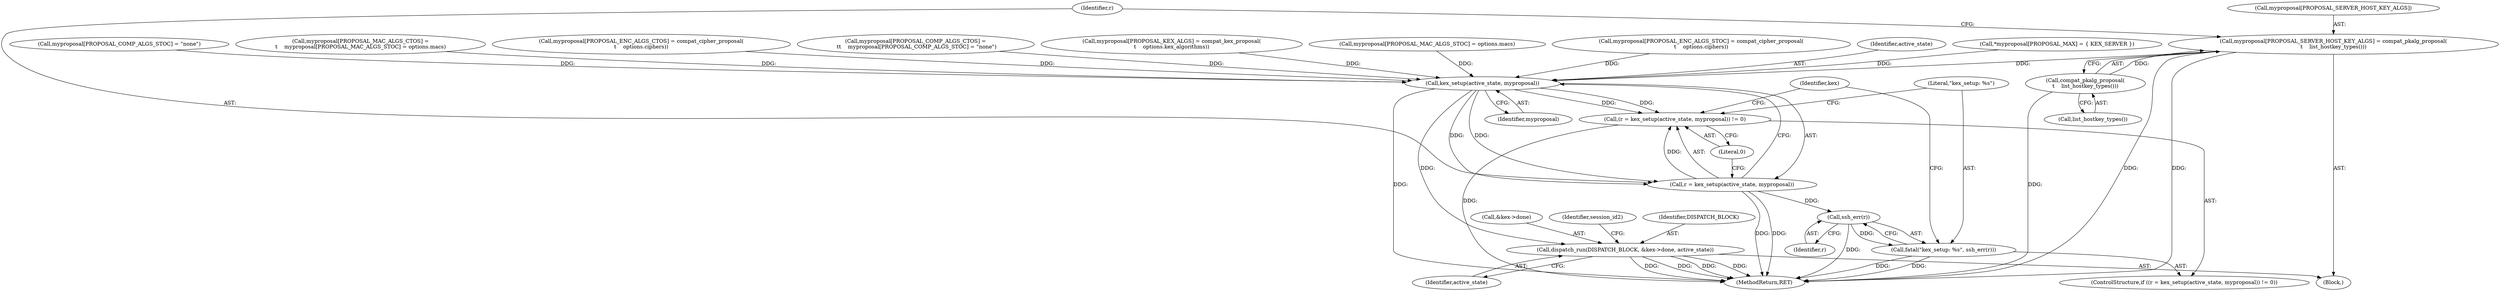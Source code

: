 digraph "0_src_3095060f479b86288e31c79ecbc5131a66bcd2f9_10@pointer" {
"1000178" [label="(Call,myproposal[PROPOSAL_SERVER_HOST_KEY_ALGS] = compat_pkalg_proposal(\n\t    list_hostkey_types()))"];
"1000182" [label="(Call,compat_pkalg_proposal(\n\t    list_hostkey_types()))"];
"1000188" [label="(Call,kex_setup(active_state, myproposal))"];
"1000185" [label="(Call,(r = kex_setup(active_state, myproposal)) != 0)"];
"1000186" [label="(Call,r = kex_setup(active_state, myproposal))"];
"1000194" [label="(Call,ssh_err(r))"];
"1000192" [label="(Call,fatal(\"kex_setup: %s\", ssh_err(r)))"];
"1000302" [label="(Call,dispatch_run(DISPATCH_BLOCK, &kex->done, active_state))"];
"1000190" [label="(Identifier,myproposal)"];
"1000194" [label="(Call,ssh_err(r))"];
"1000192" [label="(Call,fatal(\"kex_setup: %s\", ssh_err(r)))"];
"1000156" [label="(Call,myproposal[PROPOSAL_COMP_ALGS_STOC] = \"none\")"];
"1000134" [label="(Call,myproposal[PROPOSAL_MAC_ALGS_CTOS] =\n\t    myproposal[PROPOSAL_MAC_ALGS_STOC] = options.macs)"];
"1000186" [label="(Call,r = kex_setup(active_state, myproposal))"];
"1000118" [label="(Call,myproposal[PROPOSAL_ENC_ALGS_CTOS] = compat_cipher_proposal(\n\t    options.ciphers))"];
"1000184" [label="(ControlStructure,if ((r = kex_setup(active_state, myproposal)) != 0))"];
"1000195" [label="(Identifier,r)"];
"1000152" [label="(Call,myproposal[PROPOSAL_COMP_ALGS_CTOS] =\n \t\t    myproposal[PROPOSAL_COMP_ALGS_STOC] = \"none\")"];
"1000182" [label="(Call,compat_pkalg_proposal(\n\t    list_hostkey_types()))"];
"1000191" [label="(Literal,0)"];
"1000110" [label="(Call,myproposal[PROPOSAL_KEX_ALGS] = compat_kex_proposal(\n\t    options.kex_algorithms))"];
"1000187" [label="(Identifier,r)"];
"1000327" [label="(MethodReturn,RET)"];
"1000138" [label="(Call,myproposal[PROPOSAL_MAC_ALGS_STOC] = options.macs)"];
"1000183" [label="(Call,list_hostkey_types())"];
"1000197" [label="(Identifier,kex)"];
"1000126" [label="(Call,myproposal[PROPOSAL_ENC_ALGS_STOC] = compat_cipher_proposal(\n\t    options.ciphers))"];
"1000178" [label="(Call,myproposal[PROPOSAL_SERVER_HOST_KEY_ALGS] = compat_pkalg_proposal(\n\t    list_hostkey_types()))"];
"1000302" [label="(Call,dispatch_run(DISPATCH_BLOCK, &kex->done, active_state))"];
"1000189" [label="(Identifier,active_state)"];
"1000106" [label="(Call,*myproposal[PROPOSAL_MAX] = { KEX_SERVER })"];
"1000303" [label="(Identifier,DISPATCH_BLOCK)"];
"1000304" [label="(Call,&kex->done)"];
"1000308" [label="(Identifier,active_state)"];
"1000188" [label="(Call,kex_setup(active_state, myproposal))"];
"1000179" [label="(Call,myproposal[PROPOSAL_SERVER_HOST_KEY_ALGS])"];
"1000193" [label="(Literal,\"kex_setup: %s\")"];
"1000104" [label="(Block,)"];
"1000185" [label="(Call,(r = kex_setup(active_state, myproposal)) != 0)"];
"1000310" [label="(Identifier,session_id2)"];
"1000178" -> "1000104"  [label="AST: "];
"1000178" -> "1000182"  [label="CFG: "];
"1000179" -> "1000178"  [label="AST: "];
"1000182" -> "1000178"  [label="AST: "];
"1000187" -> "1000178"  [label="CFG: "];
"1000178" -> "1000327"  [label="DDG: "];
"1000178" -> "1000327"  [label="DDG: "];
"1000182" -> "1000178"  [label="DDG: "];
"1000178" -> "1000188"  [label="DDG: "];
"1000182" -> "1000183"  [label="CFG: "];
"1000183" -> "1000182"  [label="AST: "];
"1000182" -> "1000327"  [label="DDG: "];
"1000188" -> "1000186"  [label="AST: "];
"1000188" -> "1000190"  [label="CFG: "];
"1000189" -> "1000188"  [label="AST: "];
"1000190" -> "1000188"  [label="AST: "];
"1000186" -> "1000188"  [label="CFG: "];
"1000188" -> "1000327"  [label="DDG: "];
"1000188" -> "1000185"  [label="DDG: "];
"1000188" -> "1000185"  [label="DDG: "];
"1000188" -> "1000186"  [label="DDG: "];
"1000188" -> "1000186"  [label="DDG: "];
"1000106" -> "1000188"  [label="DDG: "];
"1000156" -> "1000188"  [label="DDG: "];
"1000138" -> "1000188"  [label="DDG: "];
"1000134" -> "1000188"  [label="DDG: "];
"1000118" -> "1000188"  [label="DDG: "];
"1000110" -> "1000188"  [label="DDG: "];
"1000126" -> "1000188"  [label="DDG: "];
"1000152" -> "1000188"  [label="DDG: "];
"1000188" -> "1000302"  [label="DDG: "];
"1000185" -> "1000184"  [label="AST: "];
"1000185" -> "1000191"  [label="CFG: "];
"1000186" -> "1000185"  [label="AST: "];
"1000191" -> "1000185"  [label="AST: "];
"1000193" -> "1000185"  [label="CFG: "];
"1000197" -> "1000185"  [label="CFG: "];
"1000185" -> "1000327"  [label="DDG: "];
"1000186" -> "1000185"  [label="DDG: "];
"1000187" -> "1000186"  [label="AST: "];
"1000191" -> "1000186"  [label="CFG: "];
"1000186" -> "1000327"  [label="DDG: "];
"1000186" -> "1000327"  [label="DDG: "];
"1000186" -> "1000194"  [label="DDG: "];
"1000194" -> "1000192"  [label="AST: "];
"1000194" -> "1000195"  [label="CFG: "];
"1000195" -> "1000194"  [label="AST: "];
"1000192" -> "1000194"  [label="CFG: "];
"1000194" -> "1000327"  [label="DDG: "];
"1000194" -> "1000192"  [label="DDG: "];
"1000192" -> "1000184"  [label="AST: "];
"1000193" -> "1000192"  [label="AST: "];
"1000197" -> "1000192"  [label="CFG: "];
"1000192" -> "1000327"  [label="DDG: "];
"1000192" -> "1000327"  [label="DDG: "];
"1000302" -> "1000104"  [label="AST: "];
"1000302" -> "1000308"  [label="CFG: "];
"1000303" -> "1000302"  [label="AST: "];
"1000304" -> "1000302"  [label="AST: "];
"1000308" -> "1000302"  [label="AST: "];
"1000310" -> "1000302"  [label="CFG: "];
"1000302" -> "1000327"  [label="DDG: "];
"1000302" -> "1000327"  [label="DDG: "];
"1000302" -> "1000327"  [label="DDG: "];
"1000302" -> "1000327"  [label="DDG: "];
}
